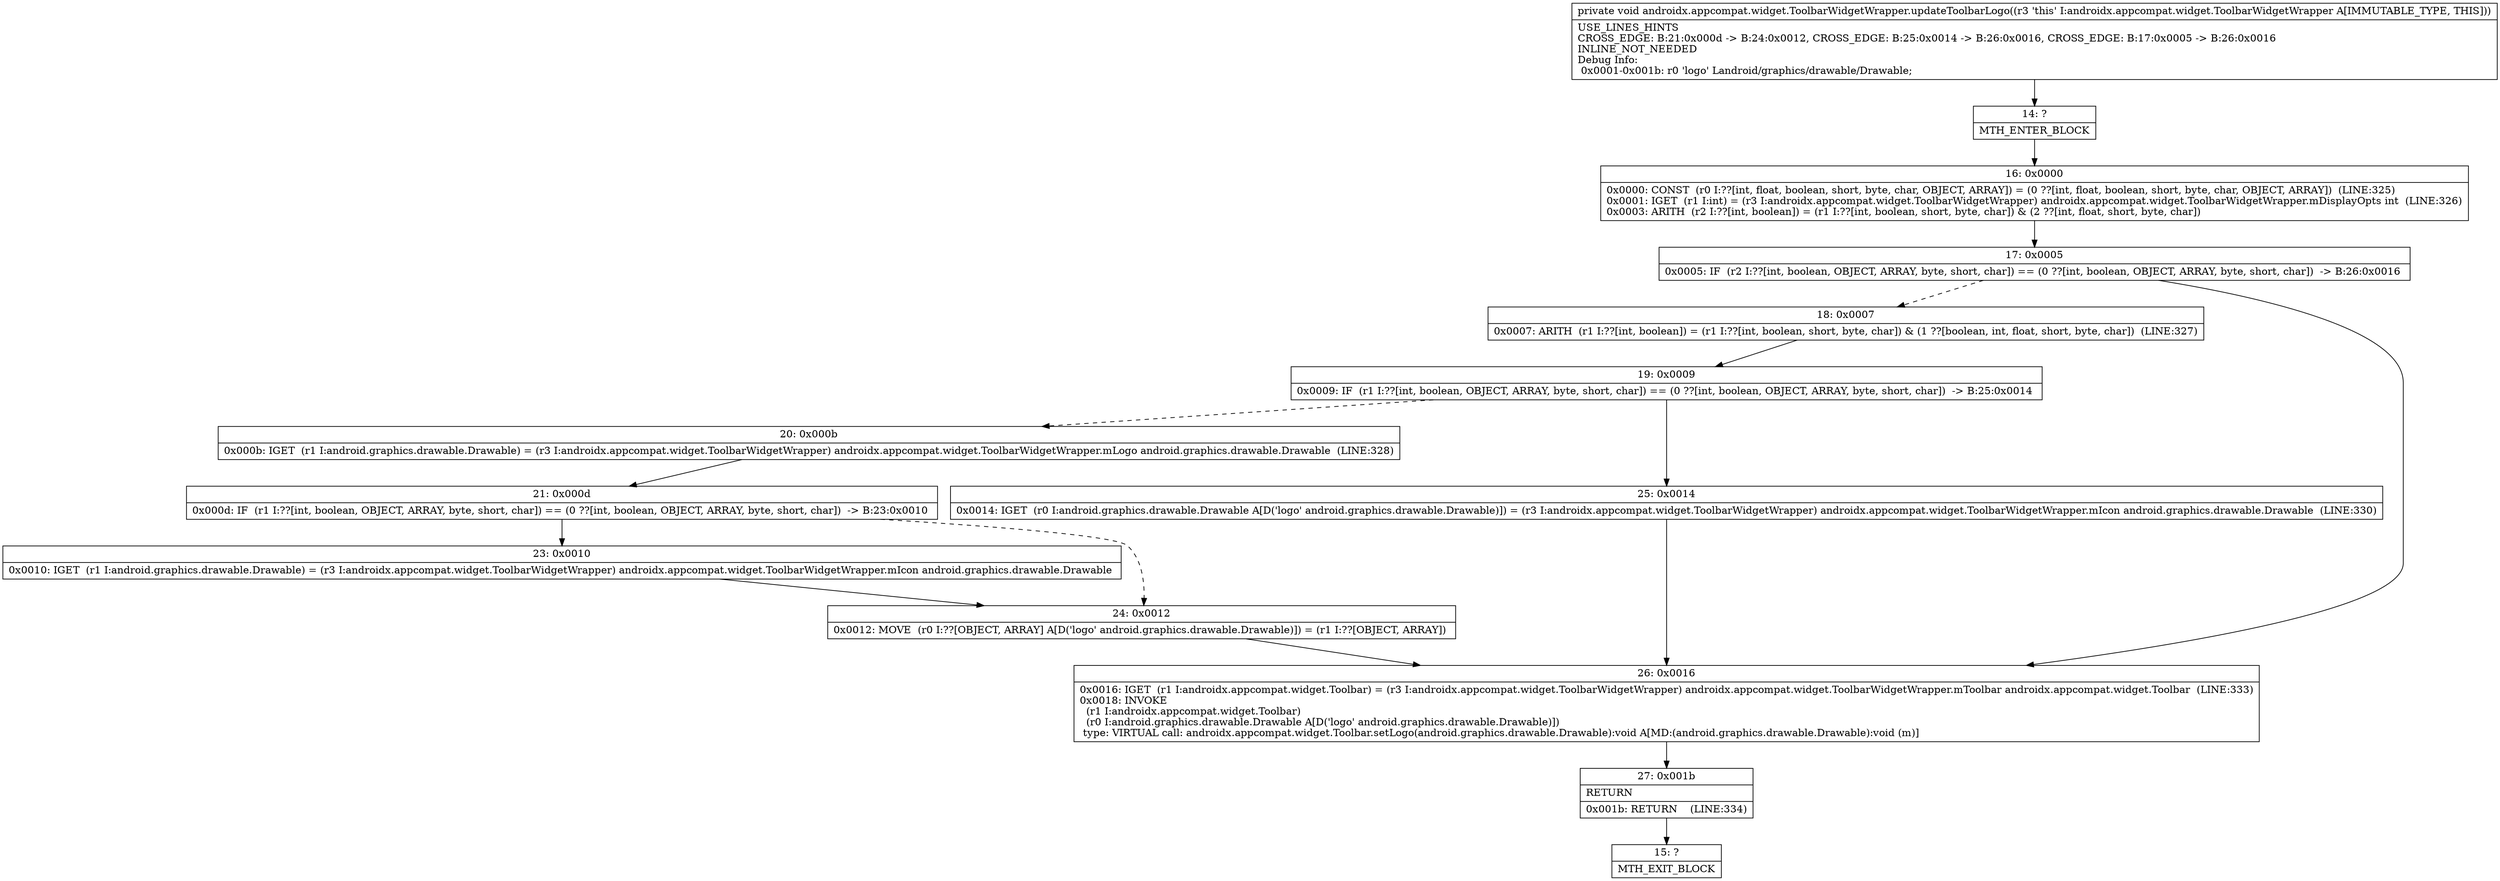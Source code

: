 digraph "CFG forandroidx.appcompat.widget.ToolbarWidgetWrapper.updateToolbarLogo()V" {
Node_14 [shape=record,label="{14\:\ ?|MTH_ENTER_BLOCK\l}"];
Node_16 [shape=record,label="{16\:\ 0x0000|0x0000: CONST  (r0 I:??[int, float, boolean, short, byte, char, OBJECT, ARRAY]) = (0 ??[int, float, boolean, short, byte, char, OBJECT, ARRAY])  (LINE:325)\l0x0001: IGET  (r1 I:int) = (r3 I:androidx.appcompat.widget.ToolbarWidgetWrapper) androidx.appcompat.widget.ToolbarWidgetWrapper.mDisplayOpts int  (LINE:326)\l0x0003: ARITH  (r2 I:??[int, boolean]) = (r1 I:??[int, boolean, short, byte, char]) & (2 ??[int, float, short, byte, char]) \l}"];
Node_17 [shape=record,label="{17\:\ 0x0005|0x0005: IF  (r2 I:??[int, boolean, OBJECT, ARRAY, byte, short, char]) == (0 ??[int, boolean, OBJECT, ARRAY, byte, short, char])  \-\> B:26:0x0016 \l}"];
Node_18 [shape=record,label="{18\:\ 0x0007|0x0007: ARITH  (r1 I:??[int, boolean]) = (r1 I:??[int, boolean, short, byte, char]) & (1 ??[boolean, int, float, short, byte, char])  (LINE:327)\l}"];
Node_19 [shape=record,label="{19\:\ 0x0009|0x0009: IF  (r1 I:??[int, boolean, OBJECT, ARRAY, byte, short, char]) == (0 ??[int, boolean, OBJECT, ARRAY, byte, short, char])  \-\> B:25:0x0014 \l}"];
Node_20 [shape=record,label="{20\:\ 0x000b|0x000b: IGET  (r1 I:android.graphics.drawable.Drawable) = (r3 I:androidx.appcompat.widget.ToolbarWidgetWrapper) androidx.appcompat.widget.ToolbarWidgetWrapper.mLogo android.graphics.drawable.Drawable  (LINE:328)\l}"];
Node_21 [shape=record,label="{21\:\ 0x000d|0x000d: IF  (r1 I:??[int, boolean, OBJECT, ARRAY, byte, short, char]) == (0 ??[int, boolean, OBJECT, ARRAY, byte, short, char])  \-\> B:23:0x0010 \l}"];
Node_23 [shape=record,label="{23\:\ 0x0010|0x0010: IGET  (r1 I:android.graphics.drawable.Drawable) = (r3 I:androidx.appcompat.widget.ToolbarWidgetWrapper) androidx.appcompat.widget.ToolbarWidgetWrapper.mIcon android.graphics.drawable.Drawable \l}"];
Node_24 [shape=record,label="{24\:\ 0x0012|0x0012: MOVE  (r0 I:??[OBJECT, ARRAY] A[D('logo' android.graphics.drawable.Drawable)]) = (r1 I:??[OBJECT, ARRAY]) \l}"];
Node_25 [shape=record,label="{25\:\ 0x0014|0x0014: IGET  (r0 I:android.graphics.drawable.Drawable A[D('logo' android.graphics.drawable.Drawable)]) = (r3 I:androidx.appcompat.widget.ToolbarWidgetWrapper) androidx.appcompat.widget.ToolbarWidgetWrapper.mIcon android.graphics.drawable.Drawable  (LINE:330)\l}"];
Node_26 [shape=record,label="{26\:\ 0x0016|0x0016: IGET  (r1 I:androidx.appcompat.widget.Toolbar) = (r3 I:androidx.appcompat.widget.ToolbarWidgetWrapper) androidx.appcompat.widget.ToolbarWidgetWrapper.mToolbar androidx.appcompat.widget.Toolbar  (LINE:333)\l0x0018: INVOKE  \l  (r1 I:androidx.appcompat.widget.Toolbar)\l  (r0 I:android.graphics.drawable.Drawable A[D('logo' android.graphics.drawable.Drawable)])\l type: VIRTUAL call: androidx.appcompat.widget.Toolbar.setLogo(android.graphics.drawable.Drawable):void A[MD:(android.graphics.drawable.Drawable):void (m)]\l}"];
Node_27 [shape=record,label="{27\:\ 0x001b|RETURN\l|0x001b: RETURN    (LINE:334)\l}"];
Node_15 [shape=record,label="{15\:\ ?|MTH_EXIT_BLOCK\l}"];
MethodNode[shape=record,label="{private void androidx.appcompat.widget.ToolbarWidgetWrapper.updateToolbarLogo((r3 'this' I:androidx.appcompat.widget.ToolbarWidgetWrapper A[IMMUTABLE_TYPE, THIS]))  | USE_LINES_HINTS\lCROSS_EDGE: B:21:0x000d \-\> B:24:0x0012, CROSS_EDGE: B:25:0x0014 \-\> B:26:0x0016, CROSS_EDGE: B:17:0x0005 \-\> B:26:0x0016\lINLINE_NOT_NEEDED\lDebug Info:\l  0x0001\-0x001b: r0 'logo' Landroid\/graphics\/drawable\/Drawable;\l}"];
MethodNode -> Node_14;Node_14 -> Node_16;
Node_16 -> Node_17;
Node_17 -> Node_18[style=dashed];
Node_17 -> Node_26;
Node_18 -> Node_19;
Node_19 -> Node_20[style=dashed];
Node_19 -> Node_25;
Node_20 -> Node_21;
Node_21 -> Node_23;
Node_21 -> Node_24[style=dashed];
Node_23 -> Node_24;
Node_24 -> Node_26;
Node_25 -> Node_26;
Node_26 -> Node_27;
Node_27 -> Node_15;
}

